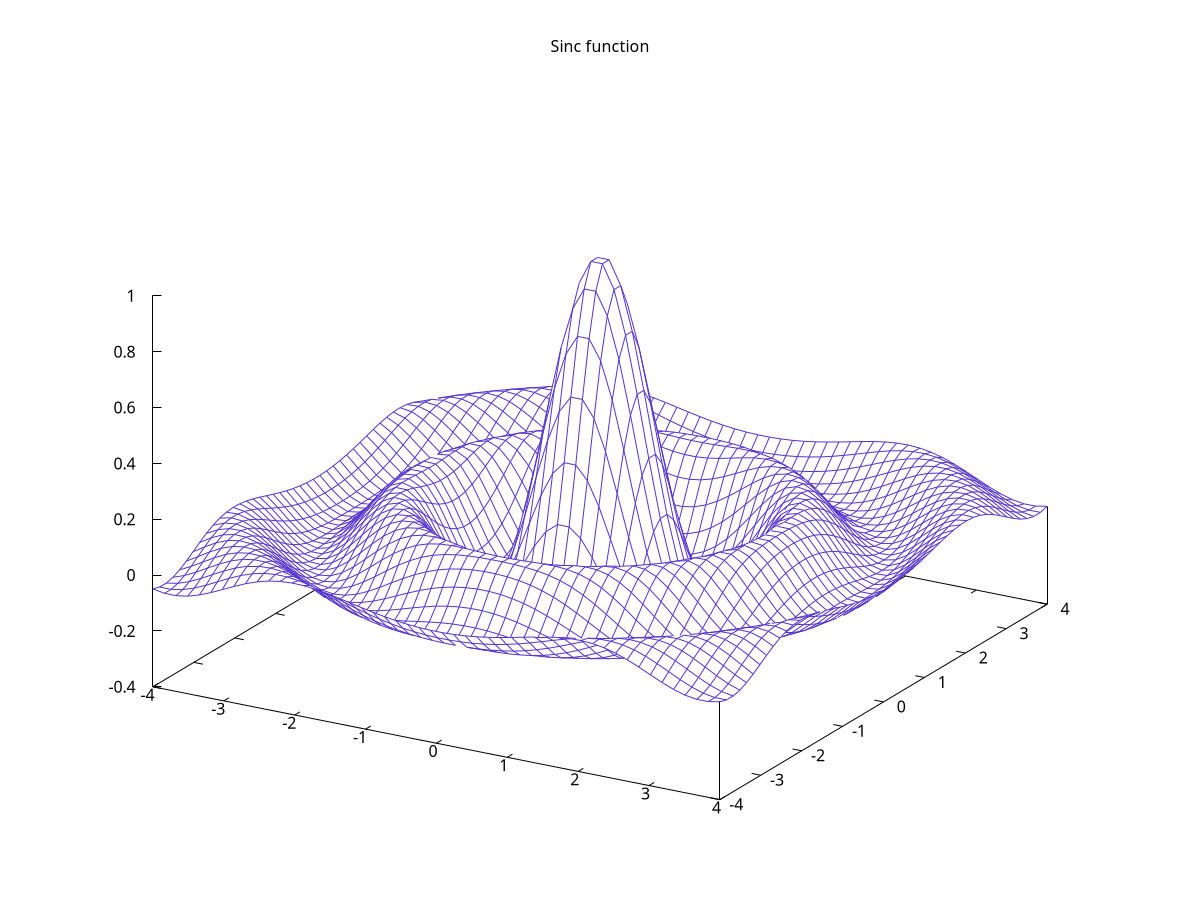 # ~/~ begin <<docs/index.md#examples/plot.gp>>[init]
set term svg background rgb 'white' size 700, 500
sinc(r) = sin(pi*r) / (pi*r)
set isosamples 50, 50
set hidden3d
set xrange [-4:4]
set yrange [-4:4]
set xyplane 0
set title "Sinc function"
splot sinc(sqrt(x**2 + y**2)) t'' lc rgb '#5533cc'
# ~/~ end